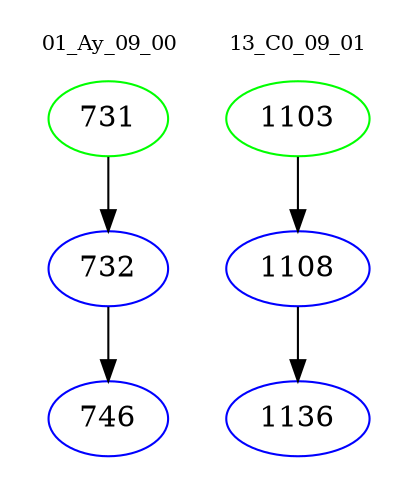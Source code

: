 digraph{
subgraph cluster_0 {
color = white
label = "01_Ay_09_00";
fontsize=10;
T0_731 [label="731", color="green"]
T0_731 -> T0_732 [color="black"]
T0_732 [label="732", color="blue"]
T0_732 -> T0_746 [color="black"]
T0_746 [label="746", color="blue"]
}
subgraph cluster_1 {
color = white
label = "13_C0_09_01";
fontsize=10;
T1_1103 [label="1103", color="green"]
T1_1103 -> T1_1108 [color="black"]
T1_1108 [label="1108", color="blue"]
T1_1108 -> T1_1136 [color="black"]
T1_1136 [label="1136", color="blue"]
}
}
